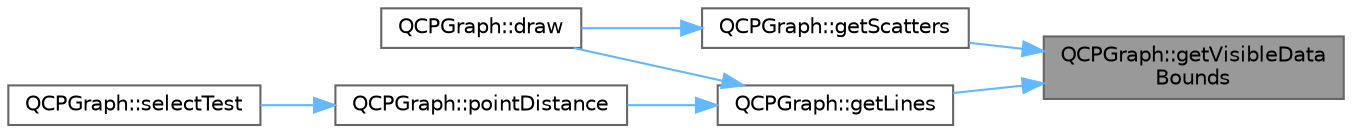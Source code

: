 digraph "QCPGraph::getVisibleDataBounds"
{
 // LATEX_PDF_SIZE
  bgcolor="transparent";
  edge [fontname=Helvetica,fontsize=10,labelfontname=Helvetica,labelfontsize=10];
  node [fontname=Helvetica,fontsize=10,shape=box,height=0.2,width=0.4];
  rankdir="RL";
  Node1 [label="QCPGraph::getVisibleData\lBounds",height=0.2,width=0.4,color="gray40", fillcolor="grey60", style="filled", fontcolor="black",tooltip=" "];
  Node1 -> Node2 [dir="back",color="steelblue1",style="solid"];
  Node2 [label="QCPGraph::getLines",height=0.2,width=0.4,color="grey40", fillcolor="white", style="filled",URL="$class_q_c_p_graph.html#a563c6da2126300a4d9d2bdee30dad040",tooltip=" "];
  Node2 -> Node3 [dir="back",color="steelblue1",style="solid"];
  Node3 [label="QCPGraph::draw",height=0.2,width=0.4,color="grey40", fillcolor="white", style="filled",URL="$class_q_c_p_graph.html#a2b0849598f06e834b43ce18cd13bcdc3",tooltip=" "];
  Node2 -> Node4 [dir="back",color="steelblue1",style="solid"];
  Node4 [label="QCPGraph::pointDistance",height=0.2,width=0.4,color="grey40", fillcolor="white", style="filled",URL="$class_q_c_p_graph.html#a89acf99c0b52b8eecb2438adf7ec0170",tooltip=" "];
  Node4 -> Node5 [dir="back",color="steelblue1",style="solid"];
  Node5 [label="QCPGraph::selectTest",height=0.2,width=0.4,color="grey40", fillcolor="white", style="filled",URL="$class_q_c_p_graph.html#a6d669d04462d272c6aa0e5f85846d673",tooltip=" "];
  Node1 -> Node6 [dir="back",color="steelblue1",style="solid"];
  Node6 [label="QCPGraph::getScatters",height=0.2,width=0.4,color="grey40", fillcolor="white", style="filled",URL="$class_q_c_p_graph.html#a9d7ba5904fdcaca413222335d4b283c3",tooltip=" "];
  Node6 -> Node3 [dir="back",color="steelblue1",style="solid"];
}
